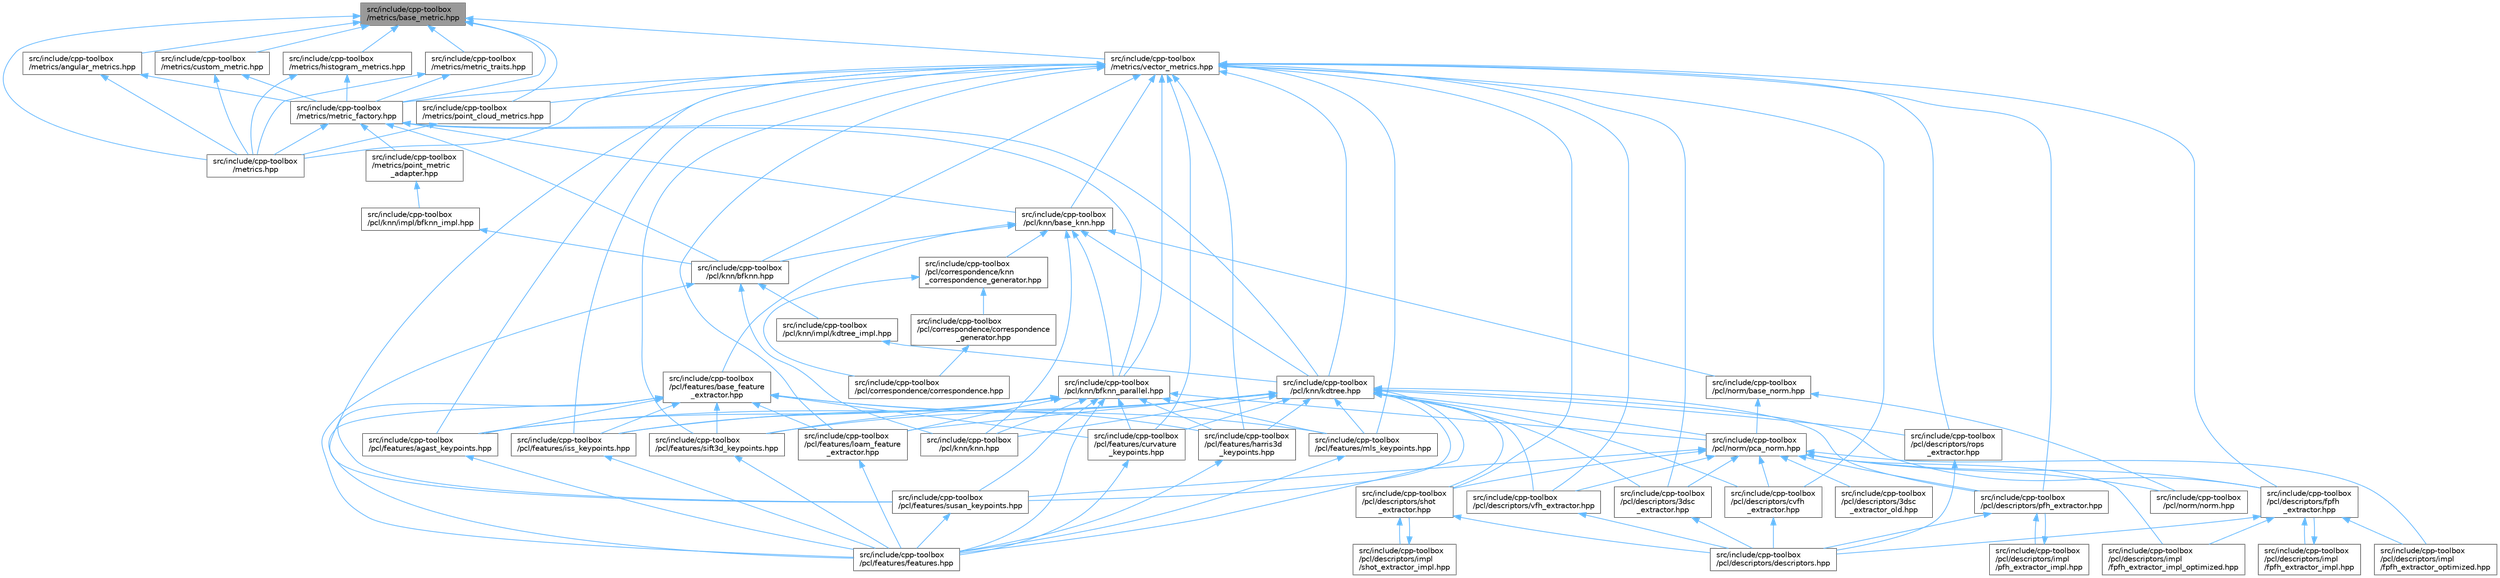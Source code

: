 digraph "src/include/cpp-toolbox/metrics/base_metric.hpp"
{
 // LATEX_PDF_SIZE
  bgcolor="transparent";
  edge [fontname=Helvetica,fontsize=10,labelfontname=Helvetica,labelfontsize=10];
  node [fontname=Helvetica,fontsize=10,shape=box,height=0.2,width=0.4];
  Node1 [id="Node000001",label="src/include/cpp-toolbox\l/metrics/base_metric.hpp",height=0.2,width=0.4,color="gray40", fillcolor="grey60", style="filled", fontcolor="black",tooltip=" "];
  Node1 -> Node2 [id="edge1_Node000001_Node000002",dir="back",color="steelblue1",style="solid",tooltip=" "];
  Node2 [id="Node000002",label="src/include/cpp-toolbox\l/metrics.hpp",height=0.2,width=0.4,color="grey40", fillcolor="white", style="filled",URL="$metrics_8hpp.html",tooltip=" "];
  Node1 -> Node3 [id="edge2_Node000001_Node000003",dir="back",color="steelblue1",style="solid",tooltip=" "];
  Node3 [id="Node000003",label="src/include/cpp-toolbox\l/metrics/angular_metrics.hpp",height=0.2,width=0.4,color="grey40", fillcolor="white", style="filled",URL="$angular__metrics_8hpp.html",tooltip=" "];
  Node3 -> Node2 [id="edge3_Node000003_Node000002",dir="back",color="steelblue1",style="solid",tooltip=" "];
  Node3 -> Node4 [id="edge4_Node000003_Node000004",dir="back",color="steelblue1",style="solid",tooltip=" "];
  Node4 [id="Node000004",label="src/include/cpp-toolbox\l/metrics/metric_factory.hpp",height=0.2,width=0.4,color="grey40", fillcolor="white", style="filled",URL="$metric__factory_8hpp.html",tooltip=" "];
  Node4 -> Node2 [id="edge5_Node000004_Node000002",dir="back",color="steelblue1",style="solid",tooltip=" "];
  Node4 -> Node5 [id="edge6_Node000004_Node000005",dir="back",color="steelblue1",style="solid",tooltip=" "];
  Node5 [id="Node000005",label="src/include/cpp-toolbox\l/metrics/point_metric\l_adapter.hpp",height=0.2,width=0.4,color="grey40", fillcolor="white", style="filled",URL="$point__metric__adapter_8hpp.html",tooltip=" "];
  Node5 -> Node6 [id="edge7_Node000005_Node000006",dir="back",color="steelblue1",style="solid",tooltip=" "];
  Node6 [id="Node000006",label="src/include/cpp-toolbox\l/pcl/knn/impl/bfknn_impl.hpp",height=0.2,width=0.4,color="grey40", fillcolor="white", style="filled",URL="$bfknn__impl_8hpp.html",tooltip=" "];
  Node6 -> Node7 [id="edge8_Node000006_Node000007",dir="back",color="steelblue1",style="solid",tooltip=" "];
  Node7 [id="Node000007",label="src/include/cpp-toolbox\l/pcl/knn/bfknn.hpp",height=0.2,width=0.4,color="grey40", fillcolor="white", style="filled",URL="$bfknn_8hpp.html",tooltip=" "];
  Node7 -> Node8 [id="edge9_Node000007_Node000008",dir="back",color="steelblue1",style="solid",tooltip=" "];
  Node8 [id="Node000008",label="src/include/cpp-toolbox\l/pcl/features/features.hpp",height=0.2,width=0.4,color="grey40", fillcolor="white", style="filled",URL="$features_8hpp.html",tooltip="PCL特征提取器集合头文件 / PCL feature extractors collection header file."];
  Node7 -> Node9 [id="edge10_Node000007_Node000009",dir="back",color="steelblue1",style="solid",tooltip=" "];
  Node9 [id="Node000009",label="src/include/cpp-toolbox\l/pcl/knn/impl/kdtree_impl.hpp",height=0.2,width=0.4,color="grey40", fillcolor="white", style="filled",URL="$kdtree__impl_8hpp.html",tooltip=" "];
  Node9 -> Node10 [id="edge11_Node000009_Node000010",dir="back",color="steelblue1",style="solid",tooltip=" "];
  Node10 [id="Node000010",label="src/include/cpp-toolbox\l/pcl/knn/kdtree.hpp",height=0.2,width=0.4,color="grey40", fillcolor="white", style="filled",URL="$kdtree_8hpp.html",tooltip=" "];
  Node10 -> Node11 [id="edge12_Node000010_Node000011",dir="back",color="steelblue1",style="solid",tooltip=" "];
  Node11 [id="Node000011",label="src/include/cpp-toolbox\l/pcl/descriptors/3dsc\l_extractor.hpp",height=0.2,width=0.4,color="grey40", fillcolor="white", style="filled",URL="$3dsc__extractor_8hpp.html",tooltip=" "];
  Node11 -> Node12 [id="edge13_Node000011_Node000012",dir="back",color="steelblue1",style="solid",tooltip=" "];
  Node12 [id="Node000012",label="src/include/cpp-toolbox\l/pcl/descriptors/descriptors.hpp",height=0.2,width=0.4,color="grey40", fillcolor="white", style="filled",URL="$descriptors_8hpp.html",tooltip="描述子提取算法统一导出文件 / Unified export file for descriptor extraction algorithms"];
  Node10 -> Node13 [id="edge14_Node000010_Node000013",dir="back",color="steelblue1",style="solid",tooltip=" "];
  Node13 [id="Node000013",label="src/include/cpp-toolbox\l/pcl/descriptors/cvfh\l_extractor.hpp",height=0.2,width=0.4,color="grey40", fillcolor="white", style="filled",URL="$cvfh__extractor_8hpp.html",tooltip=" "];
  Node13 -> Node12 [id="edge15_Node000013_Node000012",dir="back",color="steelblue1",style="solid",tooltip=" "];
  Node10 -> Node14 [id="edge16_Node000010_Node000014",dir="back",color="steelblue1",style="solid",tooltip=" "];
  Node14 [id="Node000014",label="src/include/cpp-toolbox\l/pcl/descriptors/fpfh\l_extractor.hpp",height=0.2,width=0.4,color="grey40", fillcolor="white", style="filled",URL="$fpfh__extractor_8hpp.html",tooltip=" "];
  Node14 -> Node12 [id="edge17_Node000014_Node000012",dir="back",color="steelblue1",style="solid",tooltip=" "];
  Node14 -> Node15 [id="edge18_Node000014_Node000015",dir="back",color="steelblue1",style="solid",tooltip=" "];
  Node15 [id="Node000015",label="src/include/cpp-toolbox\l/pcl/descriptors/impl\l/fpfh_extractor_impl.hpp",height=0.2,width=0.4,color="grey40", fillcolor="white", style="filled",URL="$fpfh__extractor__impl_8hpp.html",tooltip=" "];
  Node15 -> Node14 [id="edge19_Node000015_Node000014",dir="back",color="steelblue1",style="solid",tooltip=" "];
  Node14 -> Node16 [id="edge20_Node000014_Node000016",dir="back",color="steelblue1",style="solid",tooltip=" "];
  Node16 [id="Node000016",label="src/include/cpp-toolbox\l/pcl/descriptors/impl\l/fpfh_extractor_impl_optimized.hpp",height=0.2,width=0.4,color="grey40", fillcolor="white", style="filled",URL="$fpfh__extractor__impl__optimized_8hpp.html",tooltip=" "];
  Node14 -> Node17 [id="edge21_Node000014_Node000017",dir="back",color="steelblue1",style="solid",tooltip=" "];
  Node17 [id="Node000017",label="src/include/cpp-toolbox\l/pcl/descriptors/impl\l/fpfh_extractor_optimized.hpp",height=0.2,width=0.4,color="grey40", fillcolor="white", style="filled",URL="$fpfh__extractor__optimized_8hpp.html",tooltip=" "];
  Node10 -> Node18 [id="edge22_Node000010_Node000018",dir="back",color="steelblue1",style="solid",tooltip=" "];
  Node18 [id="Node000018",label="src/include/cpp-toolbox\l/pcl/descriptors/pfh_extractor.hpp",height=0.2,width=0.4,color="grey40", fillcolor="white", style="filled",URL="$pfh__extractor_8hpp.html",tooltip=" "];
  Node18 -> Node12 [id="edge23_Node000018_Node000012",dir="back",color="steelblue1",style="solid",tooltip=" "];
  Node18 -> Node19 [id="edge24_Node000018_Node000019",dir="back",color="steelblue1",style="solid",tooltip=" "];
  Node19 [id="Node000019",label="src/include/cpp-toolbox\l/pcl/descriptors/impl\l/pfh_extractor_impl.hpp",height=0.2,width=0.4,color="grey40", fillcolor="white", style="filled",URL="$pfh__extractor__impl_8hpp.html",tooltip=" "];
  Node19 -> Node18 [id="edge25_Node000019_Node000018",dir="back",color="steelblue1",style="solid",tooltip=" "];
  Node10 -> Node20 [id="edge26_Node000010_Node000020",dir="back",color="steelblue1",style="solid",tooltip=" "];
  Node20 [id="Node000020",label="src/include/cpp-toolbox\l/pcl/descriptors/rops\l_extractor.hpp",height=0.2,width=0.4,color="grey40", fillcolor="white", style="filled",URL="$rops__extractor_8hpp.html",tooltip=" "];
  Node20 -> Node12 [id="edge27_Node000020_Node000012",dir="back",color="steelblue1",style="solid",tooltip=" "];
  Node10 -> Node21 [id="edge28_Node000010_Node000021",dir="back",color="steelblue1",style="solid",tooltip=" "];
  Node21 [id="Node000021",label="src/include/cpp-toolbox\l/pcl/descriptors/shot\l_extractor.hpp",height=0.2,width=0.4,color="grey40", fillcolor="white", style="filled",URL="$shot__extractor_8hpp.html",tooltip=" "];
  Node21 -> Node12 [id="edge29_Node000021_Node000012",dir="back",color="steelblue1",style="solid",tooltip=" "];
  Node21 -> Node22 [id="edge30_Node000021_Node000022",dir="back",color="steelblue1",style="solid",tooltip=" "];
  Node22 [id="Node000022",label="src/include/cpp-toolbox\l/pcl/descriptors/impl\l/shot_extractor_impl.hpp",height=0.2,width=0.4,color="grey40", fillcolor="white", style="filled",URL="$shot__extractor__impl_8hpp.html",tooltip=" "];
  Node22 -> Node21 [id="edge31_Node000022_Node000021",dir="back",color="steelblue1",style="solid",tooltip=" "];
  Node10 -> Node23 [id="edge32_Node000010_Node000023",dir="back",color="steelblue1",style="solid",tooltip=" "];
  Node23 [id="Node000023",label="src/include/cpp-toolbox\l/pcl/descriptors/vfh_extractor.hpp",height=0.2,width=0.4,color="grey40", fillcolor="white", style="filled",URL="$vfh__extractor_8hpp.html",tooltip=" "];
  Node23 -> Node12 [id="edge33_Node000023_Node000012",dir="back",color="steelblue1",style="solid",tooltip=" "];
  Node10 -> Node24 [id="edge34_Node000010_Node000024",dir="back",color="steelblue1",style="solid",tooltip=" "];
  Node24 [id="Node000024",label="src/include/cpp-toolbox\l/pcl/features/agast_keypoints.hpp",height=0.2,width=0.4,color="grey40", fillcolor="white", style="filled",URL="$agast__keypoints_8hpp.html",tooltip=" "];
  Node24 -> Node8 [id="edge35_Node000024_Node000008",dir="back",color="steelblue1",style="solid",tooltip=" "];
  Node10 -> Node25 [id="edge36_Node000010_Node000025",dir="back",color="steelblue1",style="solid",tooltip=" "];
  Node25 [id="Node000025",label="src/include/cpp-toolbox\l/pcl/features/curvature\l_keypoints.hpp",height=0.2,width=0.4,color="grey40", fillcolor="white", style="filled",URL="$curvature__keypoints_8hpp.html",tooltip=" "];
  Node25 -> Node8 [id="edge37_Node000025_Node000008",dir="back",color="steelblue1",style="solid",tooltip=" "];
  Node10 -> Node8 [id="edge38_Node000010_Node000008",dir="back",color="steelblue1",style="solid",tooltip=" "];
  Node10 -> Node26 [id="edge39_Node000010_Node000026",dir="back",color="steelblue1",style="solid",tooltip=" "];
  Node26 [id="Node000026",label="src/include/cpp-toolbox\l/pcl/features/harris3d\l_keypoints.hpp",height=0.2,width=0.4,color="grey40", fillcolor="white", style="filled",URL="$harris3d__keypoints_8hpp.html",tooltip=" "];
  Node26 -> Node8 [id="edge40_Node000026_Node000008",dir="back",color="steelblue1",style="solid",tooltip=" "];
  Node10 -> Node27 [id="edge41_Node000010_Node000027",dir="back",color="steelblue1",style="solid",tooltip=" "];
  Node27 [id="Node000027",label="src/include/cpp-toolbox\l/pcl/features/iss_keypoints.hpp",height=0.2,width=0.4,color="grey40", fillcolor="white", style="filled",URL="$iss__keypoints_8hpp.html",tooltip=" "];
  Node27 -> Node8 [id="edge42_Node000027_Node000008",dir="back",color="steelblue1",style="solid",tooltip=" "];
  Node10 -> Node28 [id="edge43_Node000010_Node000028",dir="back",color="steelblue1",style="solid",tooltip=" "];
  Node28 [id="Node000028",label="src/include/cpp-toolbox\l/pcl/features/loam_feature\l_extractor.hpp",height=0.2,width=0.4,color="grey40", fillcolor="white", style="filled",URL="$loam__feature__extractor_8hpp.html",tooltip=" "];
  Node28 -> Node8 [id="edge44_Node000028_Node000008",dir="back",color="steelblue1",style="solid",tooltip=" "];
  Node10 -> Node29 [id="edge45_Node000010_Node000029",dir="back",color="steelblue1",style="solid",tooltip=" "];
  Node29 [id="Node000029",label="src/include/cpp-toolbox\l/pcl/features/mls_keypoints.hpp",height=0.2,width=0.4,color="grey40", fillcolor="white", style="filled",URL="$mls__keypoints_8hpp.html",tooltip=" "];
  Node29 -> Node8 [id="edge46_Node000029_Node000008",dir="back",color="steelblue1",style="solid",tooltip=" "];
  Node10 -> Node30 [id="edge47_Node000010_Node000030",dir="back",color="steelblue1",style="solid",tooltip=" "];
  Node30 [id="Node000030",label="src/include/cpp-toolbox\l/pcl/features/sift3d_keypoints.hpp",height=0.2,width=0.4,color="grey40", fillcolor="white", style="filled",URL="$sift3d__keypoints_8hpp.html",tooltip=" "];
  Node30 -> Node8 [id="edge48_Node000030_Node000008",dir="back",color="steelblue1",style="solid",tooltip=" "];
  Node10 -> Node31 [id="edge49_Node000010_Node000031",dir="back",color="steelblue1",style="solid",tooltip=" "];
  Node31 [id="Node000031",label="src/include/cpp-toolbox\l/pcl/features/susan_keypoints.hpp",height=0.2,width=0.4,color="grey40", fillcolor="white", style="filled",URL="$susan__keypoints_8hpp.html",tooltip=" "];
  Node31 -> Node8 [id="edge50_Node000031_Node000008",dir="back",color="steelblue1",style="solid",tooltip=" "];
  Node10 -> Node32 [id="edge51_Node000010_Node000032",dir="back",color="steelblue1",style="solid",tooltip=" "];
  Node32 [id="Node000032",label="src/include/cpp-toolbox\l/pcl/knn/knn.hpp",height=0.2,width=0.4,color="grey40", fillcolor="white", style="filled",URL="$knn_8hpp.html",tooltip="KNN算法统一导出文件 / Unified export file for KNN algorithms."];
  Node10 -> Node33 [id="edge52_Node000010_Node000033",dir="back",color="steelblue1",style="solid",tooltip=" "];
  Node33 [id="Node000033",label="src/include/cpp-toolbox\l/pcl/norm/pca_norm.hpp",height=0.2,width=0.4,color="grey40", fillcolor="white", style="filled",URL="$pca__norm_8hpp.html",tooltip=" "];
  Node33 -> Node11 [id="edge53_Node000033_Node000011",dir="back",color="steelblue1",style="solid",tooltip=" "];
  Node33 -> Node34 [id="edge54_Node000033_Node000034",dir="back",color="steelblue1",style="solid",tooltip=" "];
  Node34 [id="Node000034",label="src/include/cpp-toolbox\l/pcl/descriptors/3dsc\l_extractor_old.hpp",height=0.2,width=0.4,color="grey40", fillcolor="white", style="filled",URL="$3dsc__extractor__old_8hpp.html",tooltip=" "];
  Node33 -> Node13 [id="edge55_Node000033_Node000013",dir="back",color="steelblue1",style="solid",tooltip=" "];
  Node33 -> Node14 [id="edge56_Node000033_Node000014",dir="back",color="steelblue1",style="solid",tooltip=" "];
  Node33 -> Node16 [id="edge57_Node000033_Node000016",dir="back",color="steelblue1",style="solid",tooltip=" "];
  Node33 -> Node17 [id="edge58_Node000033_Node000017",dir="back",color="steelblue1",style="solid",tooltip=" "];
  Node33 -> Node18 [id="edge59_Node000033_Node000018",dir="back",color="steelblue1",style="solid",tooltip=" "];
  Node33 -> Node21 [id="edge60_Node000033_Node000021",dir="back",color="steelblue1",style="solid",tooltip=" "];
  Node33 -> Node23 [id="edge61_Node000033_Node000023",dir="back",color="steelblue1",style="solid",tooltip=" "];
  Node33 -> Node31 [id="edge62_Node000033_Node000031",dir="back",color="steelblue1",style="solid",tooltip=" "];
  Node33 -> Node35 [id="edge63_Node000033_Node000035",dir="back",color="steelblue1",style="solid",tooltip=" "];
  Node35 [id="Node000035",label="src/include/cpp-toolbox\l/pcl/norm/norm.hpp",height=0.2,width=0.4,color="grey40", fillcolor="white", style="filled",URL="$norm_8hpp.html",tooltip="法向量提取算法统一导出文件 / Unified export file for normal extraction algorithms"];
  Node7 -> Node32 [id="edge64_Node000007_Node000032",dir="back",color="steelblue1",style="solid",tooltip=" "];
  Node4 -> Node36 [id="edge65_Node000004_Node000036",dir="back",color="steelblue1",style="solid",tooltip=" "];
  Node36 [id="Node000036",label="src/include/cpp-toolbox\l/pcl/knn/base_knn.hpp",height=0.2,width=0.4,color="grey40", fillcolor="white", style="filled",URL="$base__knn_8hpp.html",tooltip=" "];
  Node36 -> Node37 [id="edge66_Node000036_Node000037",dir="back",color="steelblue1",style="solid",tooltip=" "];
  Node37 [id="Node000037",label="src/include/cpp-toolbox\l/pcl/correspondence/knn\l_correspondence_generator.hpp",height=0.2,width=0.4,color="grey40", fillcolor="white", style="filled",URL="$knn__correspondence__generator_8hpp.html",tooltip=" "];
  Node37 -> Node38 [id="edge67_Node000037_Node000038",dir="back",color="steelblue1",style="solid",tooltip=" "];
  Node38 [id="Node000038",label="src/include/cpp-toolbox\l/pcl/correspondence/correspondence.hpp",height=0.2,width=0.4,color="grey40", fillcolor="white", style="filled",URL="$correspondence_8hpp.html",tooltip="对应点生成算法统一导出文件 / Unified export file for correspondence generation algorithms"];
  Node37 -> Node39 [id="edge68_Node000037_Node000039",dir="back",color="steelblue1",style="solid",tooltip=" "];
  Node39 [id="Node000039",label="src/include/cpp-toolbox\l/pcl/correspondence/correspondence\l_generator.hpp",height=0.2,width=0.4,color="grey40", fillcolor="white", style="filled",URL="$correspondence__generator_8hpp.html",tooltip="对应点生成器的向后兼容别名 / Backward compatibility aliases for correspondence generators"];
  Node39 -> Node38 [id="edge69_Node000039_Node000038",dir="back",color="steelblue1",style="solid",tooltip=" "];
  Node36 -> Node40 [id="edge70_Node000036_Node000040",dir="back",color="steelblue1",style="solid",tooltip=" "];
  Node40 [id="Node000040",label="src/include/cpp-toolbox\l/pcl/features/base_feature\l_extractor.hpp",height=0.2,width=0.4,color="grey40", fillcolor="white", style="filled",URL="$base__feature__extractor_8hpp.html",tooltip=" "];
  Node40 -> Node24 [id="edge71_Node000040_Node000024",dir="back",color="steelblue1",style="solid",tooltip=" "];
  Node40 -> Node25 [id="edge72_Node000040_Node000025",dir="back",color="steelblue1",style="solid",tooltip=" "];
  Node40 -> Node8 [id="edge73_Node000040_Node000008",dir="back",color="steelblue1",style="solid",tooltip=" "];
  Node40 -> Node26 [id="edge74_Node000040_Node000026",dir="back",color="steelblue1",style="solid",tooltip=" "];
  Node40 -> Node27 [id="edge75_Node000040_Node000027",dir="back",color="steelblue1",style="solid",tooltip=" "];
  Node40 -> Node28 [id="edge76_Node000040_Node000028",dir="back",color="steelblue1",style="solid",tooltip=" "];
  Node40 -> Node29 [id="edge77_Node000040_Node000029",dir="back",color="steelblue1",style="solid",tooltip=" "];
  Node40 -> Node30 [id="edge78_Node000040_Node000030",dir="back",color="steelblue1",style="solid",tooltip=" "];
  Node40 -> Node31 [id="edge79_Node000040_Node000031",dir="back",color="steelblue1",style="solid",tooltip=" "];
  Node36 -> Node7 [id="edge80_Node000036_Node000007",dir="back",color="steelblue1",style="solid",tooltip=" "];
  Node36 -> Node41 [id="edge81_Node000036_Node000041",dir="back",color="steelblue1",style="solid",tooltip=" "];
  Node41 [id="Node000041",label="src/include/cpp-toolbox\l/pcl/knn/bfknn_parallel.hpp",height=0.2,width=0.4,color="grey40", fillcolor="white", style="filled",URL="$bfknn__parallel_8hpp.html",tooltip=" "];
  Node41 -> Node24 [id="edge82_Node000041_Node000024",dir="back",color="steelblue1",style="solid",tooltip=" "];
  Node41 -> Node25 [id="edge83_Node000041_Node000025",dir="back",color="steelblue1",style="solid",tooltip=" "];
  Node41 -> Node8 [id="edge84_Node000041_Node000008",dir="back",color="steelblue1",style="solid",tooltip=" "];
  Node41 -> Node26 [id="edge85_Node000041_Node000026",dir="back",color="steelblue1",style="solid",tooltip=" "];
  Node41 -> Node27 [id="edge86_Node000041_Node000027",dir="back",color="steelblue1",style="solid",tooltip=" "];
  Node41 -> Node28 [id="edge87_Node000041_Node000028",dir="back",color="steelblue1",style="solid",tooltip=" "];
  Node41 -> Node29 [id="edge88_Node000041_Node000029",dir="back",color="steelblue1",style="solid",tooltip=" "];
  Node41 -> Node30 [id="edge89_Node000041_Node000030",dir="back",color="steelblue1",style="solid",tooltip=" "];
  Node41 -> Node31 [id="edge90_Node000041_Node000031",dir="back",color="steelblue1",style="solid",tooltip=" "];
  Node41 -> Node32 [id="edge91_Node000041_Node000032",dir="back",color="steelblue1",style="solid",tooltip=" "];
  Node41 -> Node33 [id="edge92_Node000041_Node000033",dir="back",color="steelblue1",style="solid",tooltip=" "];
  Node36 -> Node10 [id="edge93_Node000036_Node000010",dir="back",color="steelblue1",style="solid",tooltip=" "];
  Node36 -> Node32 [id="edge94_Node000036_Node000032",dir="back",color="steelblue1",style="solid",tooltip=" "];
  Node36 -> Node42 [id="edge95_Node000036_Node000042",dir="back",color="steelblue1",style="solid",tooltip=" "];
  Node42 [id="Node000042",label="src/include/cpp-toolbox\l/pcl/norm/base_norm.hpp",height=0.2,width=0.4,color="grey40", fillcolor="white", style="filled",URL="$base__norm_8hpp.html",tooltip=" "];
  Node42 -> Node35 [id="edge96_Node000042_Node000035",dir="back",color="steelblue1",style="solid",tooltip=" "];
  Node42 -> Node33 [id="edge97_Node000042_Node000033",dir="back",color="steelblue1",style="solid",tooltip=" "];
  Node4 -> Node7 [id="edge98_Node000004_Node000007",dir="back",color="steelblue1",style="solid",tooltip=" "];
  Node4 -> Node41 [id="edge99_Node000004_Node000041",dir="back",color="steelblue1",style="solid",tooltip=" "];
  Node4 -> Node10 [id="edge100_Node000004_Node000010",dir="back",color="steelblue1",style="solid",tooltip=" "];
  Node1 -> Node43 [id="edge101_Node000001_Node000043",dir="back",color="steelblue1",style="solid",tooltip=" "];
  Node43 [id="Node000043",label="src/include/cpp-toolbox\l/metrics/custom_metric.hpp",height=0.2,width=0.4,color="grey40", fillcolor="white", style="filled",URL="$custom__metric_8hpp.html",tooltip=" "];
  Node43 -> Node2 [id="edge102_Node000043_Node000002",dir="back",color="steelblue1",style="solid",tooltip=" "];
  Node43 -> Node4 [id="edge103_Node000043_Node000004",dir="back",color="steelblue1",style="solid",tooltip=" "];
  Node1 -> Node44 [id="edge104_Node000001_Node000044",dir="back",color="steelblue1",style="solid",tooltip=" "];
  Node44 [id="Node000044",label="src/include/cpp-toolbox\l/metrics/histogram_metrics.hpp",height=0.2,width=0.4,color="grey40", fillcolor="white", style="filled",URL="$histogram__metrics_8hpp.html",tooltip=" "];
  Node44 -> Node2 [id="edge105_Node000044_Node000002",dir="back",color="steelblue1",style="solid",tooltip=" "];
  Node44 -> Node4 [id="edge106_Node000044_Node000004",dir="back",color="steelblue1",style="solid",tooltip=" "];
  Node1 -> Node4 [id="edge107_Node000001_Node000004",dir="back",color="steelblue1",style="solid",tooltip=" "];
  Node1 -> Node45 [id="edge108_Node000001_Node000045",dir="back",color="steelblue1",style="solid",tooltip=" "];
  Node45 [id="Node000045",label="src/include/cpp-toolbox\l/metrics/metric_traits.hpp",height=0.2,width=0.4,color="grey40", fillcolor="white", style="filled",URL="$metric__traits_8hpp.html",tooltip=" "];
  Node45 -> Node2 [id="edge109_Node000045_Node000002",dir="back",color="steelblue1",style="solid",tooltip=" "];
  Node45 -> Node4 [id="edge110_Node000045_Node000004",dir="back",color="steelblue1",style="solid",tooltip=" "];
  Node1 -> Node46 [id="edge111_Node000001_Node000046",dir="back",color="steelblue1",style="solid",tooltip=" "];
  Node46 [id="Node000046",label="src/include/cpp-toolbox\l/metrics/point_cloud_metrics.hpp",height=0.2,width=0.4,color="grey40", fillcolor="white", style="filled",URL="$point__cloud__metrics_8hpp.html",tooltip=" "];
  Node46 -> Node2 [id="edge112_Node000046_Node000002",dir="back",color="steelblue1",style="solid",tooltip=" "];
  Node1 -> Node47 [id="edge113_Node000001_Node000047",dir="back",color="steelblue1",style="solid",tooltip=" "];
  Node47 [id="Node000047",label="src/include/cpp-toolbox\l/metrics/vector_metrics.hpp",height=0.2,width=0.4,color="grey40", fillcolor="white", style="filled",URL="$vector__metrics_8hpp.html",tooltip=" "];
  Node47 -> Node2 [id="edge114_Node000047_Node000002",dir="back",color="steelblue1",style="solid",tooltip=" "];
  Node47 -> Node4 [id="edge115_Node000047_Node000004",dir="back",color="steelblue1",style="solid",tooltip=" "];
  Node47 -> Node46 [id="edge116_Node000047_Node000046",dir="back",color="steelblue1",style="solid",tooltip=" "];
  Node47 -> Node11 [id="edge117_Node000047_Node000011",dir="back",color="steelblue1",style="solid",tooltip=" "];
  Node47 -> Node13 [id="edge118_Node000047_Node000013",dir="back",color="steelblue1",style="solid",tooltip=" "];
  Node47 -> Node14 [id="edge119_Node000047_Node000014",dir="back",color="steelblue1",style="solid",tooltip=" "];
  Node47 -> Node18 [id="edge120_Node000047_Node000018",dir="back",color="steelblue1",style="solid",tooltip=" "];
  Node47 -> Node20 [id="edge121_Node000047_Node000020",dir="back",color="steelblue1",style="solid",tooltip=" "];
  Node47 -> Node21 [id="edge122_Node000047_Node000021",dir="back",color="steelblue1",style="solid",tooltip=" "];
  Node47 -> Node23 [id="edge123_Node000047_Node000023",dir="back",color="steelblue1",style="solid",tooltip=" "];
  Node47 -> Node24 [id="edge124_Node000047_Node000024",dir="back",color="steelblue1",style="solid",tooltip=" "];
  Node47 -> Node25 [id="edge125_Node000047_Node000025",dir="back",color="steelblue1",style="solid",tooltip=" "];
  Node47 -> Node26 [id="edge126_Node000047_Node000026",dir="back",color="steelblue1",style="solid",tooltip=" "];
  Node47 -> Node27 [id="edge127_Node000047_Node000027",dir="back",color="steelblue1",style="solid",tooltip=" "];
  Node47 -> Node28 [id="edge128_Node000047_Node000028",dir="back",color="steelblue1",style="solid",tooltip=" "];
  Node47 -> Node29 [id="edge129_Node000047_Node000029",dir="back",color="steelblue1",style="solid",tooltip=" "];
  Node47 -> Node30 [id="edge130_Node000047_Node000030",dir="back",color="steelblue1",style="solid",tooltip=" "];
  Node47 -> Node31 [id="edge131_Node000047_Node000031",dir="back",color="steelblue1",style="solid",tooltip=" "];
  Node47 -> Node36 [id="edge132_Node000047_Node000036",dir="back",color="steelblue1",style="solid",tooltip=" "];
  Node47 -> Node7 [id="edge133_Node000047_Node000007",dir="back",color="steelblue1",style="solid",tooltip=" "];
  Node47 -> Node41 [id="edge134_Node000047_Node000041",dir="back",color="steelblue1",style="solid",tooltip=" "];
  Node47 -> Node10 [id="edge135_Node000047_Node000010",dir="back",color="steelblue1",style="solid",tooltip=" "];
}
